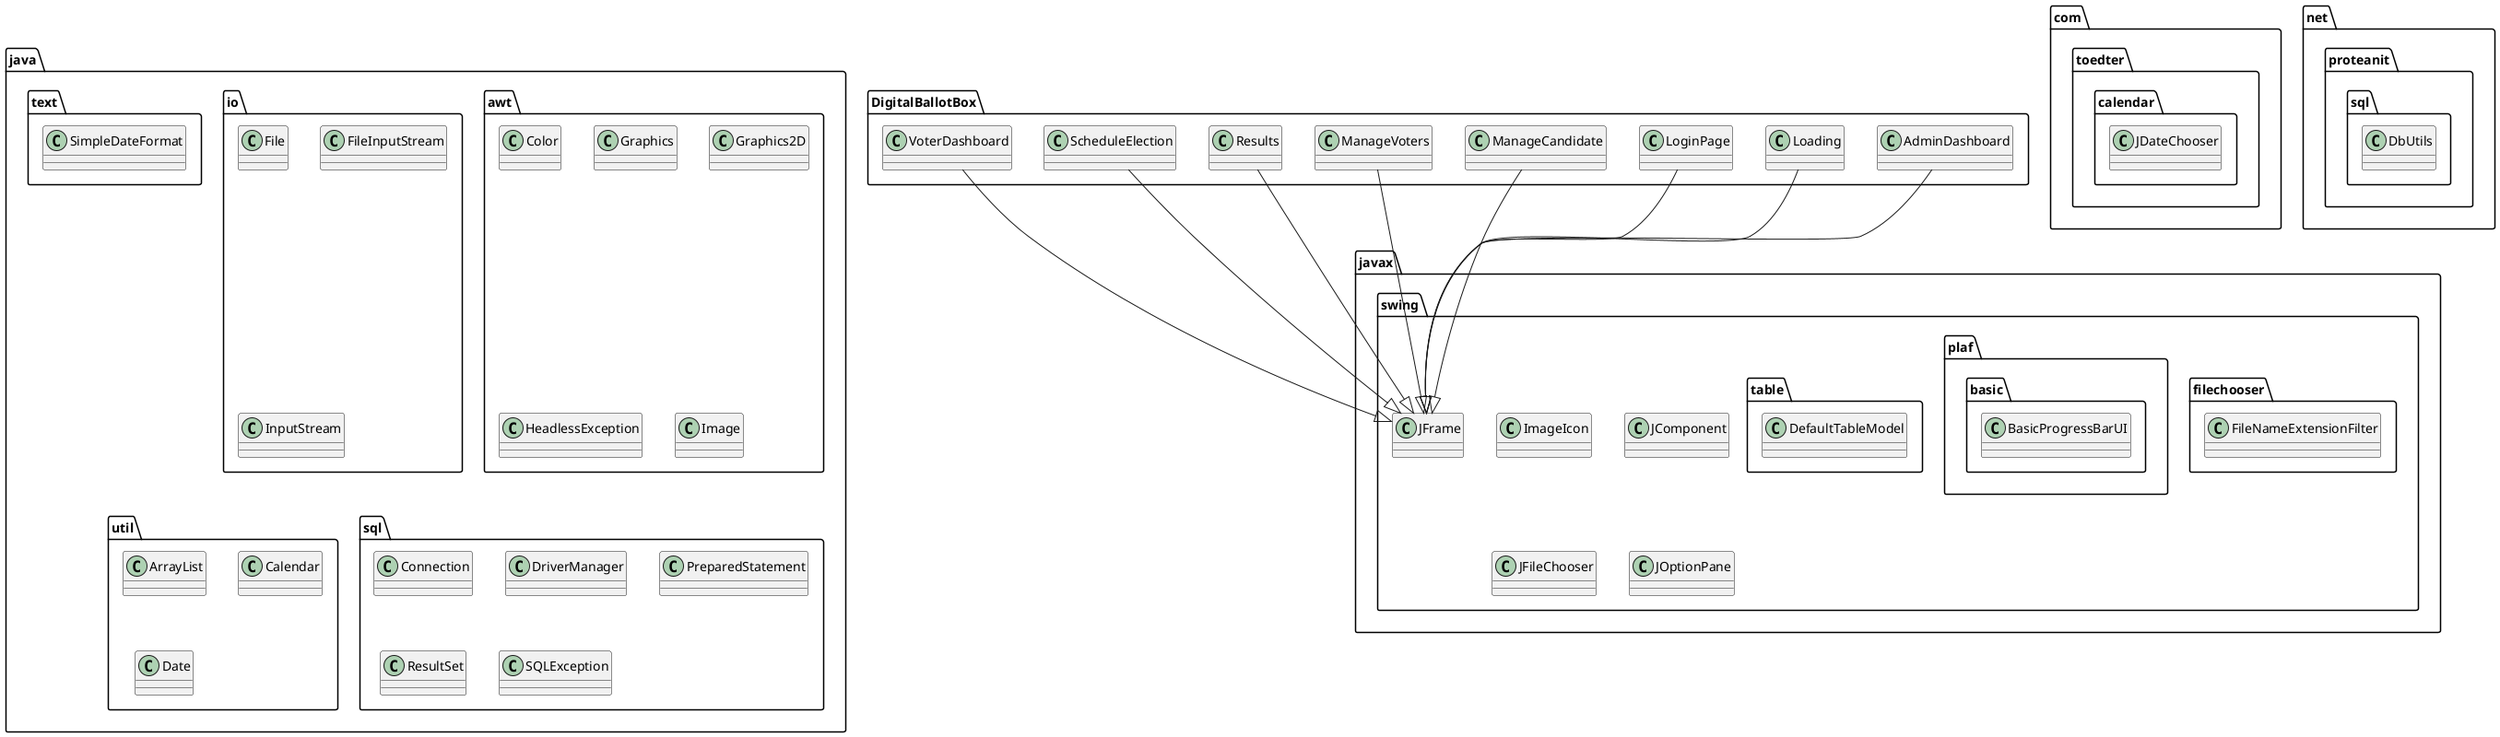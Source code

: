 @startuml
class DigitalBallotBox.AdminDashboard
class DigitalBallotBox.Loading
class DigitalBallotBox.LoginPage
class DigitalBallotBox.ManageCandidate
class DigitalBallotBox.ManageVoters
class DigitalBallotBox.Results
class DigitalBallotBox.ScheduleElection
class DigitalBallotBox.VoterDashboard
class com.toedter.calendar.JDateChooser
class java.awt.Color
class java.awt.Graphics
class java.awt.Graphics2D
class java.awt.HeadlessException
class java.awt.Image
class java.io.File
class java.io.FileInputStream
class java.io.InputStream
class java.sql.Connection
class java.sql.DriverManager
class java.sql.PreparedStatement
class java.sql.ResultSet
class java.sql.SQLException
class java.text.SimpleDateFormat
class java.util.ArrayList
class java.util.Calendar
class java.util.Date
class javax.swing.ImageIcon
class javax.swing.JComponent
class javax.swing.JFileChooser
class javax.swing.JFrame
class javax.swing.JOptionPane
class javax.swing.filechooser.FileNameExtensionFilter
class javax.swing.plaf.basic.BasicProgressBarUI
class javax.swing.table.DefaultTableModel
class net.proteanit.sql.DbUtils
DigitalBallotBox.AdminDashboard --|> javax.swing.JFrame
DigitalBallotBox.Loading --|> javax.swing.JFrame
DigitalBallotBox.LoginPage --|> javax.swing.JFrame
DigitalBallotBox.ManageCandidate --|> javax.swing.JFrame
DigitalBallotBox.ManageVoters --|> javax.swing.JFrame
DigitalBallotBox.Results --|> javax.swing.JFrame
DigitalBallotBox.ScheduleElection --|> javax.swing.JFrame
DigitalBallotBox.VoterDashboard --|> javax.swing.JFrame
@enduml